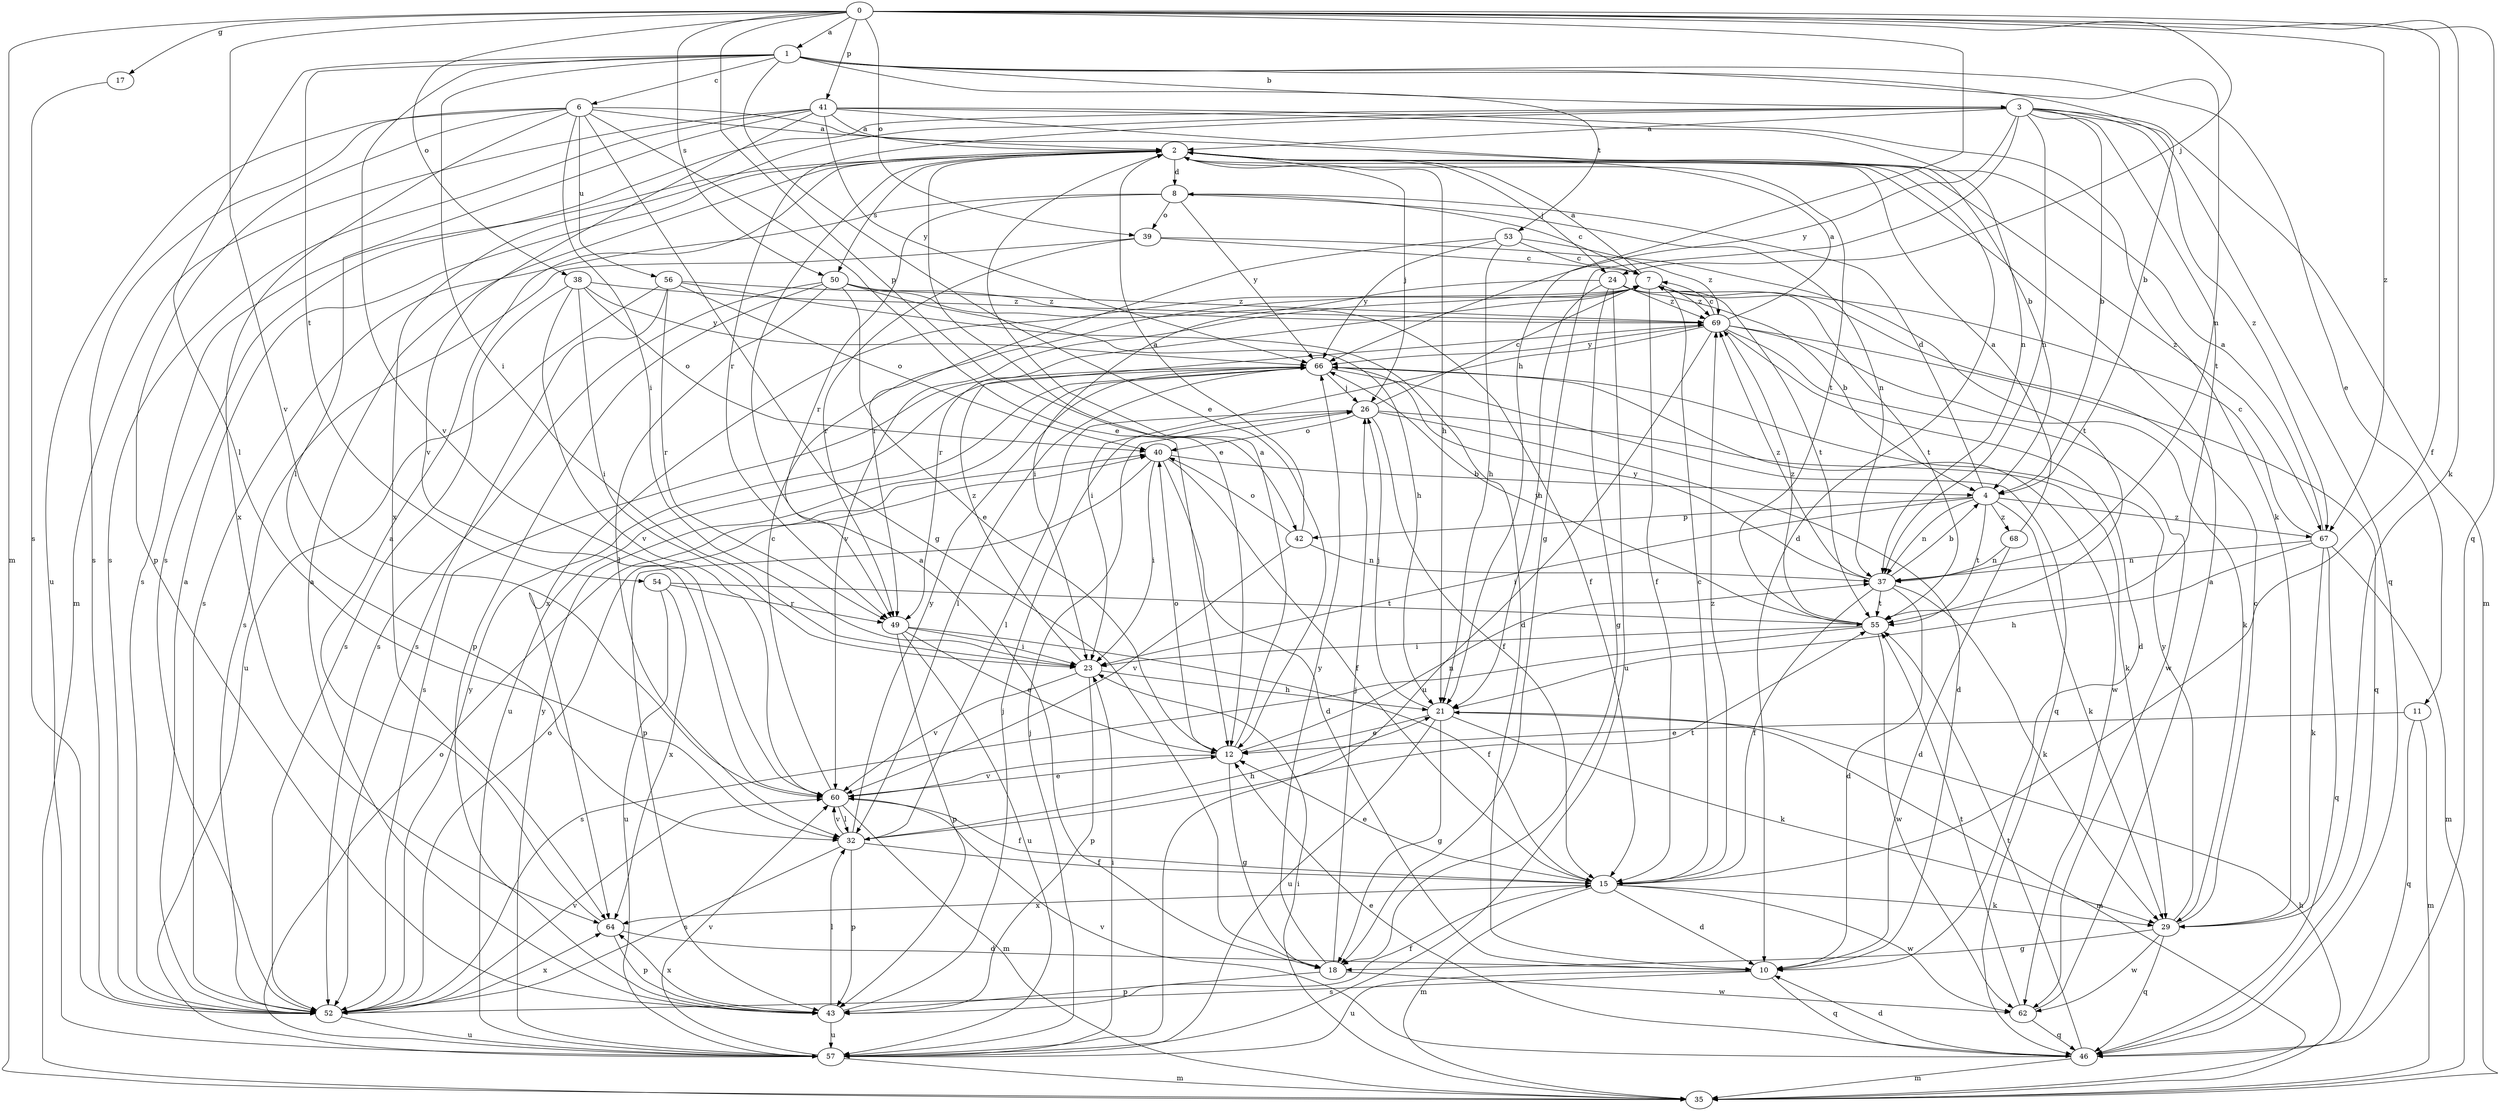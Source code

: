 strict digraph  {
0;
1;
2;
3;
4;
6;
7;
8;
10;
11;
12;
15;
17;
18;
21;
23;
24;
26;
29;
32;
35;
37;
38;
39;
40;
41;
42;
43;
46;
49;
50;
52;
53;
54;
55;
56;
57;
60;
62;
64;
66;
67;
68;
69;
0 -> 1  [label=a];
0 -> 15  [label=f];
0 -> 17  [label=g];
0 -> 21  [label=h];
0 -> 24  [label=j];
0 -> 29  [label=k];
0 -> 35  [label=m];
0 -> 38  [label=o];
0 -> 39  [label=o];
0 -> 41  [label=p];
0 -> 42  [label=p];
0 -> 46  [label=q];
0 -> 50  [label=s];
0 -> 60  [label=v];
0 -> 67  [label=z];
1 -> 3  [label=b];
1 -> 4  [label=b];
1 -> 6  [label=c];
1 -> 11  [label=e];
1 -> 12  [label=e];
1 -> 23  [label=i];
1 -> 32  [label=l];
1 -> 37  [label=n];
1 -> 53  [label=t];
1 -> 54  [label=t];
1 -> 60  [label=v];
2 -> 8  [label=d];
2 -> 12  [label=e];
2 -> 21  [label=h];
2 -> 24  [label=j];
2 -> 26  [label=j];
2 -> 50  [label=s];
2 -> 52  [label=s];
2 -> 55  [label=t];
2 -> 67  [label=z];
3 -> 2  [label=a];
3 -> 4  [label=b];
3 -> 18  [label=g];
3 -> 35  [label=m];
3 -> 37  [label=n];
3 -> 46  [label=q];
3 -> 49  [label=r];
3 -> 52  [label=s];
3 -> 55  [label=t];
3 -> 64  [label=x];
3 -> 66  [label=y];
3 -> 67  [label=z];
4 -> 8  [label=d];
4 -> 23  [label=i];
4 -> 29  [label=k];
4 -> 37  [label=n];
4 -> 42  [label=p];
4 -> 55  [label=t];
4 -> 67  [label=z];
4 -> 68  [label=z];
6 -> 2  [label=a];
6 -> 4  [label=b];
6 -> 12  [label=e];
6 -> 18  [label=g];
6 -> 23  [label=i];
6 -> 43  [label=p];
6 -> 52  [label=s];
6 -> 56  [label=u];
6 -> 57  [label=u];
6 -> 64  [label=x];
7 -> 2  [label=a];
7 -> 15  [label=f];
7 -> 49  [label=r];
7 -> 55  [label=t];
7 -> 60  [label=v];
7 -> 64  [label=x];
7 -> 69  [label=z];
8 -> 7  [label=c];
8 -> 37  [label=n];
8 -> 39  [label=o];
8 -> 49  [label=r];
8 -> 52  [label=s];
8 -> 66  [label=y];
10 -> 46  [label=q];
10 -> 52  [label=s];
10 -> 57  [label=u];
11 -> 12  [label=e];
11 -> 35  [label=m];
11 -> 46  [label=q];
12 -> 2  [label=a];
12 -> 18  [label=g];
12 -> 37  [label=n];
12 -> 40  [label=o];
12 -> 60  [label=v];
15 -> 7  [label=c];
15 -> 10  [label=d];
15 -> 12  [label=e];
15 -> 29  [label=k];
15 -> 35  [label=m];
15 -> 62  [label=w];
15 -> 64  [label=x];
15 -> 69  [label=z];
17 -> 52  [label=s];
18 -> 2  [label=a];
18 -> 26  [label=j];
18 -> 43  [label=p];
18 -> 62  [label=w];
18 -> 66  [label=y];
21 -> 12  [label=e];
21 -> 18  [label=g];
21 -> 26  [label=j];
21 -> 29  [label=k];
21 -> 35  [label=m];
21 -> 57  [label=u];
23 -> 21  [label=h];
23 -> 43  [label=p];
23 -> 60  [label=v];
23 -> 69  [label=z];
24 -> 4  [label=b];
24 -> 18  [label=g];
24 -> 21  [label=h];
24 -> 23  [label=i];
24 -> 55  [label=t];
24 -> 57  [label=u];
24 -> 69  [label=z];
26 -> 7  [label=c];
26 -> 10  [label=d];
26 -> 15  [label=f];
26 -> 29  [label=k];
26 -> 32  [label=l];
26 -> 40  [label=o];
29 -> 7  [label=c];
29 -> 18  [label=g];
29 -> 46  [label=q];
29 -> 62  [label=w];
29 -> 66  [label=y];
32 -> 15  [label=f];
32 -> 21  [label=h];
32 -> 43  [label=p];
32 -> 52  [label=s];
32 -> 55  [label=t];
32 -> 60  [label=v];
32 -> 66  [label=y];
35 -> 21  [label=h];
35 -> 23  [label=i];
37 -> 4  [label=b];
37 -> 10  [label=d];
37 -> 15  [label=f];
37 -> 29  [label=k];
37 -> 55  [label=t];
37 -> 66  [label=y];
37 -> 69  [label=z];
38 -> 23  [label=i];
38 -> 40  [label=o];
38 -> 52  [label=s];
38 -> 60  [label=v];
38 -> 66  [label=y];
38 -> 69  [label=z];
39 -> 7  [label=c];
39 -> 49  [label=r];
39 -> 52  [label=s];
39 -> 55  [label=t];
40 -> 4  [label=b];
40 -> 10  [label=d];
40 -> 15  [label=f];
40 -> 23  [label=i];
40 -> 43  [label=p];
41 -> 2  [label=a];
41 -> 10  [label=d];
41 -> 29  [label=k];
41 -> 32  [label=l];
41 -> 35  [label=m];
41 -> 37  [label=n];
41 -> 52  [label=s];
41 -> 60  [label=v];
41 -> 66  [label=y];
42 -> 2  [label=a];
42 -> 37  [label=n];
42 -> 40  [label=o];
42 -> 60  [label=v];
43 -> 2  [label=a];
43 -> 15  [label=f];
43 -> 26  [label=j];
43 -> 32  [label=l];
43 -> 57  [label=u];
43 -> 64  [label=x];
46 -> 10  [label=d];
46 -> 12  [label=e];
46 -> 35  [label=m];
46 -> 55  [label=t];
46 -> 60  [label=v];
49 -> 12  [label=e];
49 -> 15  [label=f];
49 -> 23  [label=i];
49 -> 43  [label=p];
49 -> 57  [label=u];
50 -> 12  [label=e];
50 -> 15  [label=f];
50 -> 21  [label=h];
50 -> 32  [label=l];
50 -> 43  [label=p];
50 -> 52  [label=s];
50 -> 69  [label=z];
52 -> 2  [label=a];
52 -> 40  [label=o];
52 -> 57  [label=u];
52 -> 60  [label=v];
52 -> 64  [label=x];
52 -> 66  [label=y];
53 -> 7  [label=c];
53 -> 21  [label=h];
53 -> 49  [label=r];
53 -> 66  [label=y];
53 -> 69  [label=z];
54 -> 49  [label=r];
54 -> 55  [label=t];
54 -> 57  [label=u];
54 -> 64  [label=x];
55 -> 23  [label=i];
55 -> 52  [label=s];
55 -> 62  [label=w];
55 -> 66  [label=y];
55 -> 69  [label=z];
56 -> 10  [label=d];
56 -> 40  [label=o];
56 -> 49  [label=r];
56 -> 52  [label=s];
56 -> 57  [label=u];
56 -> 69  [label=z];
57 -> 23  [label=i];
57 -> 26  [label=j];
57 -> 35  [label=m];
57 -> 40  [label=o];
57 -> 60  [label=v];
57 -> 66  [label=y];
60 -> 7  [label=c];
60 -> 12  [label=e];
60 -> 15  [label=f];
60 -> 32  [label=l];
60 -> 35  [label=m];
62 -> 2  [label=a];
62 -> 46  [label=q];
62 -> 55  [label=t];
64 -> 2  [label=a];
64 -> 10  [label=d];
64 -> 43  [label=p];
66 -> 26  [label=j];
66 -> 32  [label=l];
66 -> 46  [label=q];
66 -> 52  [label=s];
66 -> 57  [label=u];
66 -> 62  [label=w];
67 -> 2  [label=a];
67 -> 7  [label=c];
67 -> 21  [label=h];
67 -> 29  [label=k];
67 -> 35  [label=m];
67 -> 37  [label=n];
67 -> 46  [label=q];
68 -> 2  [label=a];
68 -> 10  [label=d];
68 -> 37  [label=n];
69 -> 2  [label=a];
69 -> 7  [label=c];
69 -> 10  [label=d];
69 -> 23  [label=i];
69 -> 29  [label=k];
69 -> 46  [label=q];
69 -> 57  [label=u];
69 -> 62  [label=w];
69 -> 66  [label=y];
}

